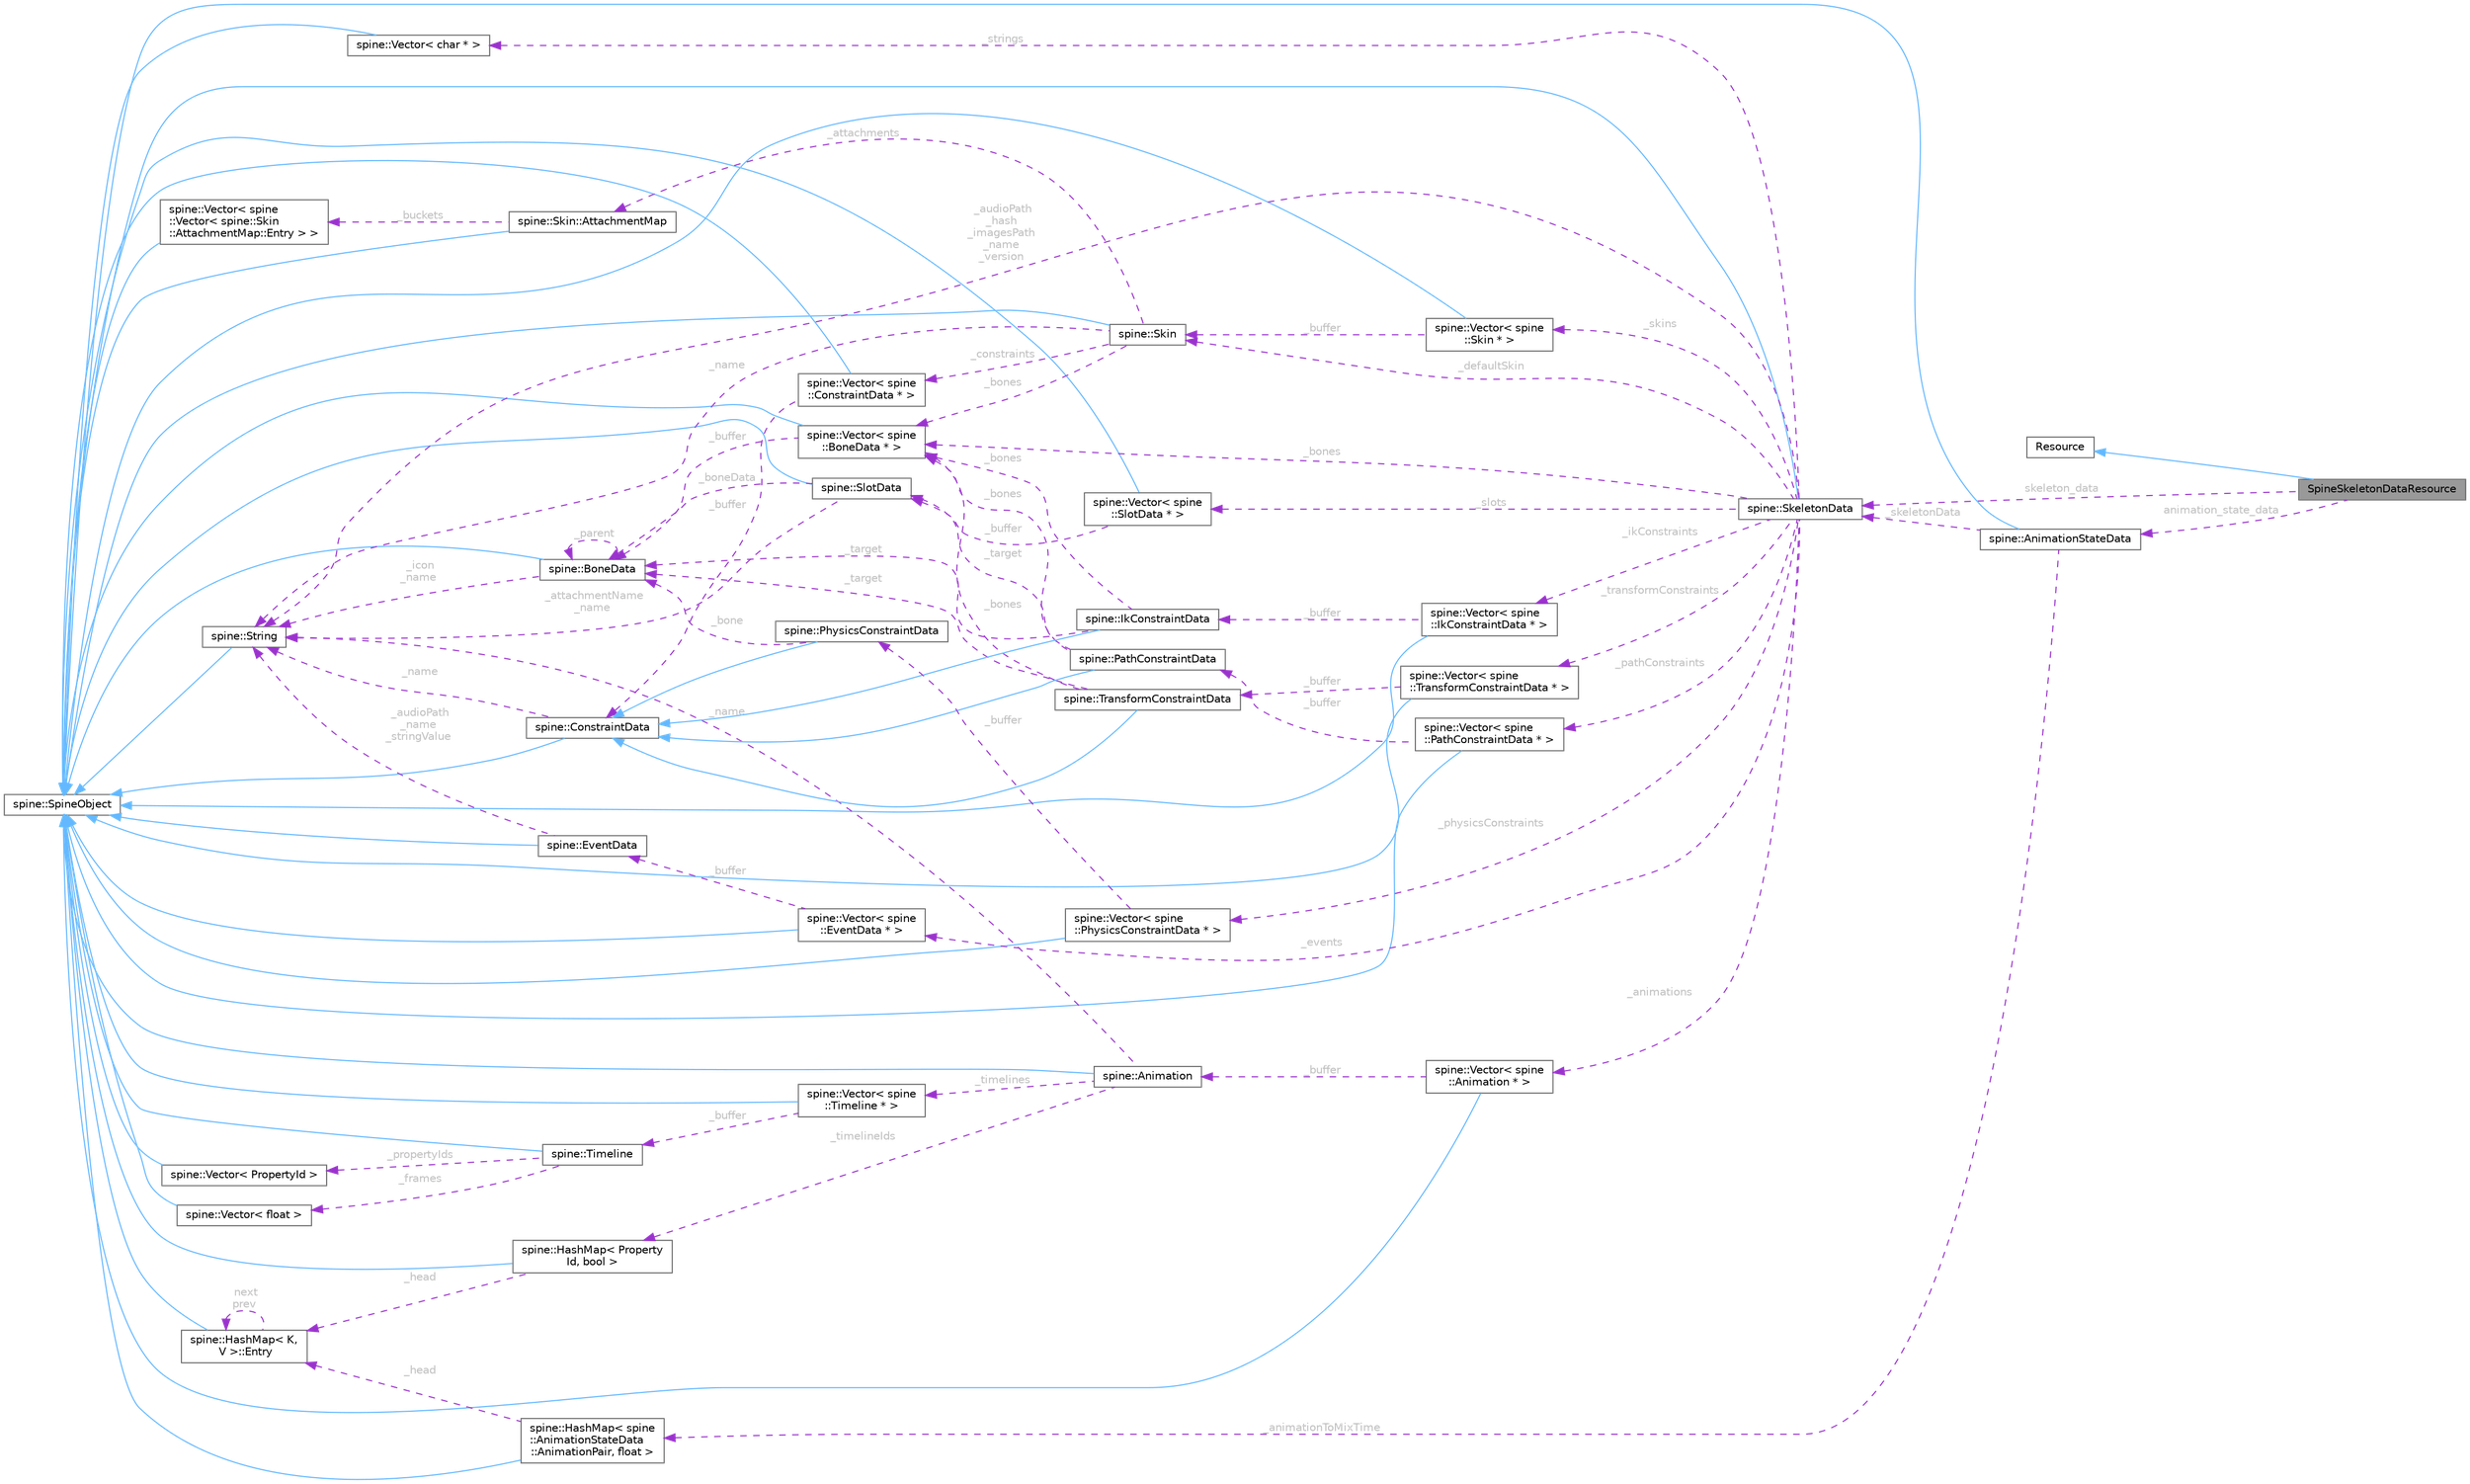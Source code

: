 digraph "SpineSkeletonDataResource"
{
 // LATEX_PDF_SIZE
  bgcolor="transparent";
  edge [fontname=Helvetica,fontsize=10,labelfontname=Helvetica,labelfontsize=10];
  node [fontname=Helvetica,fontsize=10,shape=box,height=0.2,width=0.4];
  rankdir="LR";
  Node1 [id="Node000001",label="SpineSkeletonDataResource",height=0.2,width=0.4,color="gray40", fillcolor="grey60", style="filled", fontcolor="black",tooltip=" "];
  Node2 -> Node1 [id="edge1_Node000001_Node000002",dir="back",color="steelblue1",style="solid",tooltip=" "];
  Node2 [id="Node000002",label="Resource",height=0.2,width=0.4,color="gray40", fillcolor="white", style="filled",URL="$structtag_resource.html",tooltip=" "];
  Node3 -> Node1 [id="edge2_Node000001_Node000003",dir="back",color="darkorchid3",style="dashed",tooltip=" ",label=" skeleton_data",fontcolor="grey" ];
  Node3 [id="Node000003",label="spine::SkeletonData",height=0.2,width=0.4,color="gray40", fillcolor="white", style="filled",URL="$classspine_1_1_skeleton_data.html",tooltip="Stores the setup pose and all of the stateless data for a skeleton."];
  Node4 -> Node3 [id="edge3_Node000003_Node000004",dir="back",color="steelblue1",style="solid",tooltip=" "];
  Node4 [id="Node000004",label="spine::SpineObject",height=0.2,width=0.4,color="gray40", fillcolor="white", style="filled",URL="$classspine_1_1_spine_object.html",tooltip=" "];
  Node5 -> Node3 [id="edge4_Node000003_Node000005",dir="back",color="darkorchid3",style="dashed",tooltip=" ",label=" _audioPath\n_hash\n_imagesPath\n_name\n_version",fontcolor="grey" ];
  Node5 [id="Node000005",label="spine::String",height=0.2,width=0.4,color="gray40", fillcolor="white", style="filled",URL="$classspine_1_1_string.html",tooltip=" "];
  Node4 -> Node5 [id="edge5_Node000005_Node000004",dir="back",color="steelblue1",style="solid",tooltip=" "];
  Node6 -> Node3 [id="edge6_Node000003_Node000006",dir="back",color="darkorchid3",style="dashed",tooltip=" ",label=" _bones",fontcolor="grey" ];
  Node6 [id="Node000006",label="spine::Vector\< spine\l::BoneData * \>",height=0.2,width=0.4,color="gray40", fillcolor="white", style="filled",URL="$classspine_1_1_vector.html",tooltip=" "];
  Node4 -> Node6 [id="edge7_Node000006_Node000004",dir="back",color="steelblue1",style="solid",tooltip=" "];
  Node7 -> Node6 [id="edge8_Node000006_Node000007",dir="back",color="darkorchid3",style="dashed",tooltip=" ",label=" _buffer",fontcolor="grey" ];
  Node7 [id="Node000007",label="spine::BoneData",height=0.2,width=0.4,color="gray40", fillcolor="white", style="filled",URL="$classspine_1_1_bone_data.html",tooltip=" "];
  Node4 -> Node7 [id="edge9_Node000007_Node000004",dir="back",color="steelblue1",style="solid",tooltip=" "];
  Node5 -> Node7 [id="edge10_Node000007_Node000005",dir="back",color="darkorchid3",style="dashed",tooltip=" ",label=" _icon\n_name",fontcolor="grey" ];
  Node7 -> Node7 [id="edge11_Node000007_Node000007",dir="back",color="darkorchid3",style="dashed",tooltip=" ",label=" _parent",fontcolor="grey" ];
  Node8 -> Node3 [id="edge12_Node000003_Node000008",dir="back",color="darkorchid3",style="dashed",tooltip=" ",label=" _slots",fontcolor="grey" ];
  Node8 [id="Node000008",label="spine::Vector\< spine\l::SlotData * \>",height=0.2,width=0.4,color="gray40", fillcolor="white", style="filled",URL="$classspine_1_1_vector.html",tooltip=" "];
  Node4 -> Node8 [id="edge13_Node000008_Node000004",dir="back",color="steelblue1",style="solid",tooltip=" "];
  Node9 -> Node8 [id="edge14_Node000008_Node000009",dir="back",color="darkorchid3",style="dashed",tooltip=" ",label=" _buffer",fontcolor="grey" ];
  Node9 [id="Node000009",label="spine::SlotData",height=0.2,width=0.4,color="gray40", fillcolor="white", style="filled",URL="$classspine_1_1_slot_data.html",tooltip=" "];
  Node4 -> Node9 [id="edge15_Node000009_Node000004",dir="back",color="steelblue1",style="solid",tooltip=" "];
  Node5 -> Node9 [id="edge16_Node000009_Node000005",dir="back",color="darkorchid3",style="dashed",tooltip=" ",label=" _attachmentName\n_name",fontcolor="grey" ];
  Node7 -> Node9 [id="edge17_Node000009_Node000007",dir="back",color="darkorchid3",style="dashed",tooltip=" ",label=" _boneData",fontcolor="grey" ];
  Node10 -> Node3 [id="edge18_Node000003_Node000010",dir="back",color="darkorchid3",style="dashed",tooltip=" ",label=" _skins",fontcolor="grey" ];
  Node10 [id="Node000010",label="spine::Vector\< spine\l::Skin * \>",height=0.2,width=0.4,color="gray40", fillcolor="white", style="filled",URL="$classspine_1_1_vector.html",tooltip=" "];
  Node4 -> Node10 [id="edge19_Node000010_Node000004",dir="back",color="steelblue1",style="solid",tooltip=" "];
  Node11 -> Node10 [id="edge20_Node000010_Node000011",dir="back",color="darkorchid3",style="dashed",tooltip=" ",label=" _buffer",fontcolor="grey" ];
  Node11 [id="Node000011",label="spine::Skin",height=0.2,width=0.4,color="gray40", fillcolor="white", style="filled",URL="$classspine_1_1_skin.html",tooltip=" "];
  Node4 -> Node11 [id="edge21_Node000011_Node000004",dir="back",color="steelblue1",style="solid",tooltip=" "];
  Node5 -> Node11 [id="edge22_Node000011_Node000005",dir="back",color="darkorchid3",style="dashed",tooltip=" ",label=" _name",fontcolor="grey" ];
  Node12 -> Node11 [id="edge23_Node000011_Node000012",dir="back",color="darkorchid3",style="dashed",tooltip=" ",label=" _attachments",fontcolor="grey" ];
  Node12 [id="Node000012",label="spine::Skin::AttachmentMap",height=0.2,width=0.4,color="gray40", fillcolor="white", style="filled",URL="$classspine_1_1_skin_1_1_attachment_map.html",tooltip=" "];
  Node4 -> Node12 [id="edge24_Node000012_Node000004",dir="back",color="steelblue1",style="solid",tooltip=" "];
  Node13 -> Node12 [id="edge25_Node000012_Node000013",dir="back",color="darkorchid3",style="dashed",tooltip=" ",label=" _buckets",fontcolor="grey" ];
  Node13 [id="Node000013",label="spine::Vector\< spine\l::Vector\< spine::Skin\l::AttachmentMap::Entry \> \>",height=0.2,width=0.4,color="gray40", fillcolor="white", style="filled",URL="$classspine_1_1_vector.html",tooltip=" "];
  Node4 -> Node13 [id="edge26_Node000013_Node000004",dir="back",color="steelblue1",style="solid",tooltip=" "];
  Node6 -> Node11 [id="edge27_Node000011_Node000006",dir="back",color="darkorchid3",style="dashed",tooltip=" ",label=" _bones",fontcolor="grey" ];
  Node14 -> Node11 [id="edge28_Node000011_Node000014",dir="back",color="darkorchid3",style="dashed",tooltip=" ",label=" _constraints",fontcolor="grey" ];
  Node14 [id="Node000014",label="spine::Vector\< spine\l::ConstraintData * \>",height=0.2,width=0.4,color="gray40", fillcolor="white", style="filled",URL="$classspine_1_1_vector.html",tooltip=" "];
  Node4 -> Node14 [id="edge29_Node000014_Node000004",dir="back",color="steelblue1",style="solid",tooltip=" "];
  Node15 -> Node14 [id="edge30_Node000014_Node000015",dir="back",color="darkorchid3",style="dashed",tooltip=" ",label=" _buffer",fontcolor="grey" ];
  Node15 [id="Node000015",label="spine::ConstraintData",height=0.2,width=0.4,color="gray40", fillcolor="white", style="filled",URL="$classspine_1_1_constraint_data.html",tooltip="The interface for all constraints."];
  Node4 -> Node15 [id="edge31_Node000015_Node000004",dir="back",color="steelblue1",style="solid",tooltip=" "];
  Node5 -> Node15 [id="edge32_Node000015_Node000005",dir="back",color="darkorchid3",style="dashed",tooltip=" ",label=" _name",fontcolor="grey" ];
  Node11 -> Node3 [id="edge33_Node000003_Node000011",dir="back",color="darkorchid3",style="dashed",tooltip=" ",label=" _defaultSkin",fontcolor="grey" ];
  Node16 -> Node3 [id="edge34_Node000003_Node000016",dir="back",color="darkorchid3",style="dashed",tooltip=" ",label=" _events",fontcolor="grey" ];
  Node16 [id="Node000016",label="spine::Vector\< spine\l::EventData * \>",height=0.2,width=0.4,color="gray40", fillcolor="white", style="filled",URL="$classspine_1_1_vector.html",tooltip=" "];
  Node4 -> Node16 [id="edge35_Node000016_Node000004",dir="back",color="steelblue1",style="solid",tooltip=" "];
  Node17 -> Node16 [id="edge36_Node000016_Node000017",dir="back",color="darkorchid3",style="dashed",tooltip=" ",label=" _buffer",fontcolor="grey" ];
  Node17 [id="Node000017",label="spine::EventData",height=0.2,width=0.4,color="gray40", fillcolor="white", style="filled",URL="$classspine_1_1_event_data.html",tooltip="Stores the setup pose values for an Event."];
  Node4 -> Node17 [id="edge37_Node000017_Node000004",dir="back",color="steelblue1",style="solid",tooltip=" "];
  Node5 -> Node17 [id="edge38_Node000017_Node000005",dir="back",color="darkorchid3",style="dashed",tooltip=" ",label=" _audioPath\n_name\n_stringValue",fontcolor="grey" ];
  Node18 -> Node3 [id="edge39_Node000003_Node000018",dir="back",color="darkorchid3",style="dashed",tooltip=" ",label=" _animations",fontcolor="grey" ];
  Node18 [id="Node000018",label="spine::Vector\< spine\l::Animation * \>",height=0.2,width=0.4,color="gray40", fillcolor="white", style="filled",URL="$classspine_1_1_vector.html",tooltip=" "];
  Node4 -> Node18 [id="edge40_Node000018_Node000004",dir="back",color="steelblue1",style="solid",tooltip=" "];
  Node19 -> Node18 [id="edge41_Node000018_Node000019",dir="back",color="darkorchid3",style="dashed",tooltip=" ",label=" _buffer",fontcolor="grey" ];
  Node19 [id="Node000019",label="spine::Animation",height=0.2,width=0.4,color="gray40", fillcolor="white", style="filled",URL="$classspine_1_1_animation.html",tooltip=" "];
  Node4 -> Node19 [id="edge42_Node000019_Node000004",dir="back",color="steelblue1",style="solid",tooltip=" "];
  Node20 -> Node19 [id="edge43_Node000019_Node000020",dir="back",color="darkorchid3",style="dashed",tooltip=" ",label=" _timelines",fontcolor="grey" ];
  Node20 [id="Node000020",label="spine::Vector\< spine\l::Timeline * \>",height=0.2,width=0.4,color="gray40", fillcolor="white", style="filled",URL="$classspine_1_1_vector.html",tooltip=" "];
  Node4 -> Node20 [id="edge44_Node000020_Node000004",dir="back",color="steelblue1",style="solid",tooltip=" "];
  Node21 -> Node20 [id="edge45_Node000020_Node000021",dir="back",color="darkorchid3",style="dashed",tooltip=" ",label=" _buffer",fontcolor="grey" ];
  Node21 [id="Node000021",label="spine::Timeline",height=0.2,width=0.4,color="gray40", fillcolor="white", style="filled",URL="$classspine_1_1_timeline.html",tooltip=" "];
  Node4 -> Node21 [id="edge46_Node000021_Node000004",dir="back",color="steelblue1",style="solid",tooltip=" "];
  Node22 -> Node21 [id="edge47_Node000021_Node000022",dir="back",color="darkorchid3",style="dashed",tooltip=" ",label=" _propertyIds",fontcolor="grey" ];
  Node22 [id="Node000022",label="spine::Vector\< PropertyId \>",height=0.2,width=0.4,color="gray40", fillcolor="white", style="filled",URL="$classspine_1_1_vector.html",tooltip=" "];
  Node4 -> Node22 [id="edge48_Node000022_Node000004",dir="back",color="steelblue1",style="solid",tooltip=" "];
  Node23 -> Node21 [id="edge49_Node000021_Node000023",dir="back",color="darkorchid3",style="dashed",tooltip=" ",label=" _frames",fontcolor="grey" ];
  Node23 [id="Node000023",label="spine::Vector\< float \>",height=0.2,width=0.4,color="gray40", fillcolor="white", style="filled",URL="$classspine_1_1_vector.html",tooltip=" "];
  Node4 -> Node23 [id="edge50_Node000023_Node000004",dir="back",color="steelblue1",style="solid",tooltip=" "];
  Node24 -> Node19 [id="edge51_Node000019_Node000024",dir="back",color="darkorchid3",style="dashed",tooltip=" ",label=" _timelineIds",fontcolor="grey" ];
  Node24 [id="Node000024",label="spine::HashMap\< Property\lId, bool \>",height=0.2,width=0.4,color="gray40", fillcolor="white", style="filled",URL="$classspine_1_1_hash_map.html",tooltip=" "];
  Node4 -> Node24 [id="edge52_Node000024_Node000004",dir="back",color="steelblue1",style="solid",tooltip=" "];
  Node25 -> Node24 [id="edge53_Node000024_Node000025",dir="back",color="darkorchid3",style="dashed",tooltip=" ",label=" _head",fontcolor="grey" ];
  Node25 [id="Node000025",label="spine::HashMap\< K,\l V \>::Entry",height=0.2,width=0.4,color="gray40", fillcolor="white", style="filled",URL="$classspine_1_1_hash_map_1_1_entry.html",tooltip=" "];
  Node4 -> Node25 [id="edge54_Node000025_Node000004",dir="back",color="steelblue1",style="solid",tooltip=" "];
  Node25 -> Node25 [id="edge55_Node000025_Node000025",dir="back",color="darkorchid3",style="dashed",tooltip=" ",label=" next\nprev",fontcolor="grey" ];
  Node5 -> Node19 [id="edge56_Node000019_Node000005",dir="back",color="darkorchid3",style="dashed",tooltip=" ",label=" _name",fontcolor="grey" ];
  Node26 -> Node3 [id="edge57_Node000003_Node000026",dir="back",color="darkorchid3",style="dashed",tooltip=" ",label=" _ikConstraints",fontcolor="grey" ];
  Node26 [id="Node000026",label="spine::Vector\< spine\l::IkConstraintData * \>",height=0.2,width=0.4,color="gray40", fillcolor="white", style="filled",URL="$classspine_1_1_vector.html",tooltip=" "];
  Node4 -> Node26 [id="edge58_Node000026_Node000004",dir="back",color="steelblue1",style="solid",tooltip=" "];
  Node27 -> Node26 [id="edge59_Node000026_Node000027",dir="back",color="darkorchid3",style="dashed",tooltip=" ",label=" _buffer",fontcolor="grey" ];
  Node27 [id="Node000027",label="spine::IkConstraintData",height=0.2,width=0.4,color="gray40", fillcolor="white", style="filled",URL="$classspine_1_1_ik_constraint_data.html",tooltip=" "];
  Node15 -> Node27 [id="edge60_Node000027_Node000015",dir="back",color="steelblue1",style="solid",tooltip=" "];
  Node6 -> Node27 [id="edge61_Node000027_Node000006",dir="back",color="darkorchid3",style="dashed",tooltip=" ",label=" _bones",fontcolor="grey" ];
  Node7 -> Node27 [id="edge62_Node000027_Node000007",dir="back",color="darkorchid3",style="dashed",tooltip=" ",label=" _target",fontcolor="grey" ];
  Node28 -> Node3 [id="edge63_Node000003_Node000028",dir="back",color="darkorchid3",style="dashed",tooltip=" ",label=" _transformConstraints",fontcolor="grey" ];
  Node28 [id="Node000028",label="spine::Vector\< spine\l::TransformConstraintData * \>",height=0.2,width=0.4,color="gray40", fillcolor="white", style="filled",URL="$classspine_1_1_vector.html",tooltip=" "];
  Node4 -> Node28 [id="edge64_Node000028_Node000004",dir="back",color="steelblue1",style="solid",tooltip=" "];
  Node29 -> Node28 [id="edge65_Node000028_Node000029",dir="back",color="darkorchid3",style="dashed",tooltip=" ",label=" _buffer",fontcolor="grey" ];
  Node29 [id="Node000029",label="spine::TransformConstraintData",height=0.2,width=0.4,color="gray40", fillcolor="white", style="filled",URL="$classspine_1_1_transform_constraint_data.html",tooltip=" "];
  Node15 -> Node29 [id="edge66_Node000029_Node000015",dir="back",color="steelblue1",style="solid",tooltip=" "];
  Node6 -> Node29 [id="edge67_Node000029_Node000006",dir="back",color="darkorchid3",style="dashed",tooltip=" ",label=" _bones",fontcolor="grey" ];
  Node7 -> Node29 [id="edge68_Node000029_Node000007",dir="back",color="darkorchid3",style="dashed",tooltip=" ",label=" _target",fontcolor="grey" ];
  Node30 -> Node3 [id="edge69_Node000003_Node000030",dir="back",color="darkorchid3",style="dashed",tooltip=" ",label=" _pathConstraints",fontcolor="grey" ];
  Node30 [id="Node000030",label="spine::Vector\< spine\l::PathConstraintData * \>",height=0.2,width=0.4,color="gray40", fillcolor="white", style="filled",URL="$classspine_1_1_vector.html",tooltip=" "];
  Node4 -> Node30 [id="edge70_Node000030_Node000004",dir="back",color="steelblue1",style="solid",tooltip=" "];
  Node31 -> Node30 [id="edge71_Node000030_Node000031",dir="back",color="darkorchid3",style="dashed",tooltip=" ",label=" _buffer",fontcolor="grey" ];
  Node31 [id="Node000031",label="spine::PathConstraintData",height=0.2,width=0.4,color="gray40", fillcolor="white", style="filled",URL="$classspine_1_1_path_constraint_data.html",tooltip=" "];
  Node15 -> Node31 [id="edge72_Node000031_Node000015",dir="back",color="steelblue1",style="solid",tooltip=" "];
  Node6 -> Node31 [id="edge73_Node000031_Node000006",dir="back",color="darkorchid3",style="dashed",tooltip=" ",label=" _bones",fontcolor="grey" ];
  Node9 -> Node31 [id="edge74_Node000031_Node000009",dir="back",color="darkorchid3",style="dashed",tooltip=" ",label=" _target",fontcolor="grey" ];
  Node32 -> Node3 [id="edge75_Node000003_Node000032",dir="back",color="darkorchid3",style="dashed",tooltip=" ",label=" _physicsConstraints",fontcolor="grey" ];
  Node32 [id="Node000032",label="spine::Vector\< spine\l::PhysicsConstraintData * \>",height=0.2,width=0.4,color="gray40", fillcolor="white", style="filled",URL="$classspine_1_1_vector.html",tooltip=" "];
  Node4 -> Node32 [id="edge76_Node000032_Node000004",dir="back",color="steelblue1",style="solid",tooltip=" "];
  Node33 -> Node32 [id="edge77_Node000032_Node000033",dir="back",color="darkorchid3",style="dashed",tooltip=" ",label=" _buffer",fontcolor="grey" ];
  Node33 [id="Node000033",label="spine::PhysicsConstraintData",height=0.2,width=0.4,color="gray40", fillcolor="white", style="filled",URL="$classspine_1_1_physics_constraint_data.html",tooltip=" "];
  Node15 -> Node33 [id="edge78_Node000033_Node000015",dir="back",color="steelblue1",style="solid",tooltip=" "];
  Node7 -> Node33 [id="edge79_Node000033_Node000007",dir="back",color="darkorchid3",style="dashed",tooltip=" ",label=" _bone",fontcolor="grey" ];
  Node34 -> Node3 [id="edge80_Node000003_Node000034",dir="back",color="darkorchid3",style="dashed",tooltip=" ",label=" _strings",fontcolor="grey" ];
  Node34 [id="Node000034",label="spine::Vector\< char * \>",height=0.2,width=0.4,color="gray40", fillcolor="white", style="filled",URL="$classspine_1_1_vector.html",tooltip=" "];
  Node4 -> Node34 [id="edge81_Node000034_Node000004",dir="back",color="steelblue1",style="solid",tooltip=" "];
  Node35 -> Node1 [id="edge82_Node000001_Node000035",dir="back",color="darkorchid3",style="dashed",tooltip=" ",label=" animation_state_data",fontcolor="grey" ];
  Node35 [id="Node000035",label="spine::AnimationStateData",height=0.2,width=0.4,color="gray40", fillcolor="white", style="filled",URL="$classspine_1_1_animation_state_data.html",tooltip="Stores mix (crossfade) durations to be applied when AnimationState animations are changed."];
  Node4 -> Node35 [id="edge83_Node000035_Node000004",dir="back",color="steelblue1",style="solid",tooltip=" "];
  Node3 -> Node35 [id="edge84_Node000035_Node000003",dir="back",color="darkorchid3",style="dashed",tooltip=" ",label=" _skeletonData",fontcolor="grey" ];
  Node36 -> Node35 [id="edge85_Node000035_Node000036",dir="back",color="darkorchid3",style="dashed",tooltip=" ",label=" _animationToMixTime",fontcolor="grey" ];
  Node36 [id="Node000036",label="spine::HashMap\< spine\l::AnimationStateData\l::AnimationPair, float \>",height=0.2,width=0.4,color="gray40", fillcolor="white", style="filled",URL="$classspine_1_1_hash_map.html",tooltip=" "];
  Node4 -> Node36 [id="edge86_Node000036_Node000004",dir="back",color="steelblue1",style="solid",tooltip=" "];
  Node25 -> Node36 [id="edge87_Node000036_Node000025",dir="back",color="darkorchid3",style="dashed",tooltip=" ",label=" _head",fontcolor="grey" ];
}
